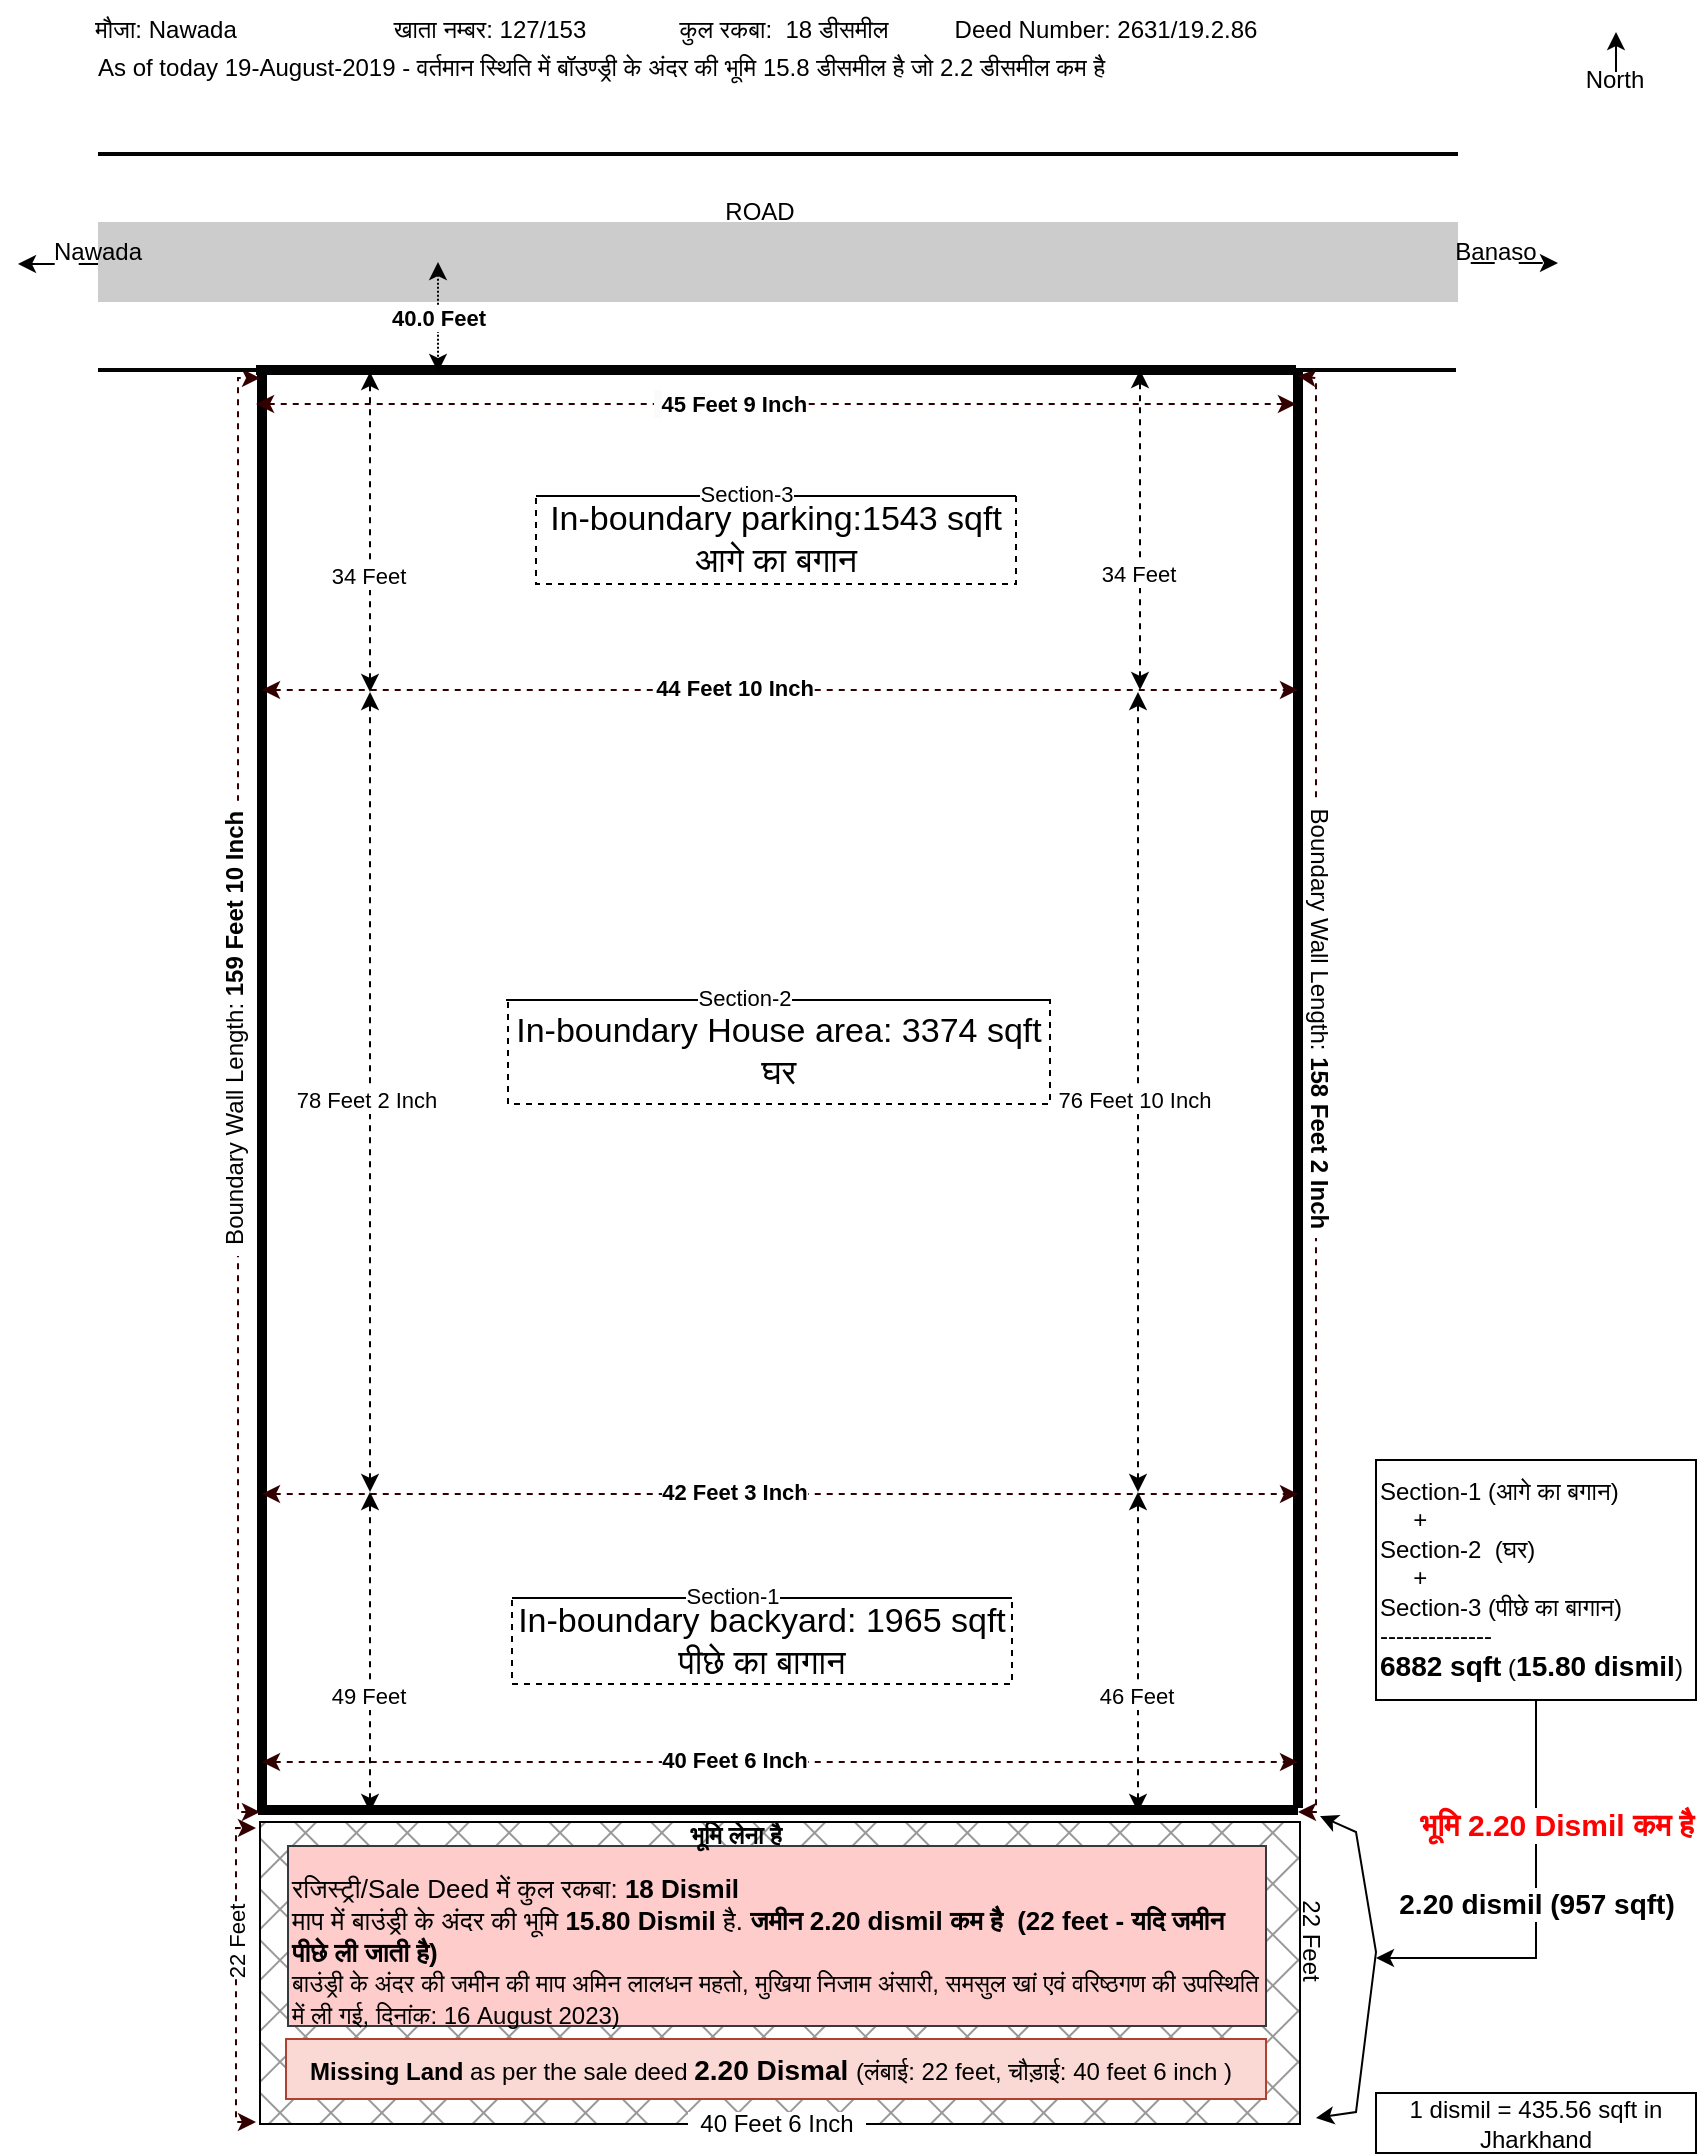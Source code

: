 <mxfile version="21.6.8" type="github">
  <diagram name="Page-1" id="Dkc9KShbpaWvhL2H0rqo">
    <mxGraphModel dx="1931" dy="680" grid="1" gridSize="10" guides="1" tooltips="1" connect="1" arrows="1" fold="1" page="1" pageScale="1" pageWidth="850" pageHeight="1100" background="none" math="0" shadow="0">
      <root>
        <mxCell id="0" />
        <mxCell id="1" parent="0" />
        <mxCell id="ZM0QrDXeXai4huBHcrrM-75" value="" style="rounded=0;whiteSpace=wrap;html=1;fillStyle=cross-hatch;fillColor=#999999;" vertex="1" parent="1">
          <mxGeometry x="122" y="919" width="520" height="151" as="geometry" />
        </mxCell>
        <mxCell id="MJouJ_tBEHJUPLvAa8a3-21" value="" style="endArrow=classic;startArrow=classic;html=1;rounded=0;dashed=1;dashPattern=12 12;strokeWidth=1;strokeColor=default;fontStyle=0;endFill=1;" parent="1" edge="1">
          <mxGeometry width="50" height="50" relative="1" as="geometry">
            <mxPoint x="1" y="140" as="sourcePoint" />
            <mxPoint x="771" y="139.5" as="targetPoint" />
          </mxGeometry>
        </mxCell>
        <mxCell id="MJouJ_tBEHJUPLvAa8a3-11" value="" style="rounded=0;whiteSpace=wrap;html=1;fillColor=#CCCCCC;strokeColor=none;gradientColor=none;dashed=1;perimeterSpacing=0;" parent="1" vertex="1">
          <mxGeometry x="41" y="119" width="680" height="40" as="geometry" />
        </mxCell>
        <mxCell id="MJouJ_tBEHJUPLvAa8a3-1" value="" style="endArrow=none;html=1;rounded=0;strokeColor=#030303;strokeWidth=2;" parent="1" edge="1">
          <mxGeometry width="50" height="50" relative="1" as="geometry">
            <mxPoint x="41" y="85" as="sourcePoint" />
            <mxPoint x="721" y="85" as="targetPoint" />
          </mxGeometry>
        </mxCell>
        <mxCell id="MJouJ_tBEHJUPLvAa8a3-2" value="" style="endArrow=none;html=1;rounded=0;strokeColor=#030303;strokeWidth=5;" parent="1" edge="1">
          <mxGeometry width="50" height="50" relative="1" as="geometry">
            <mxPoint x="120" y="193" as="sourcePoint" />
            <mxPoint x="640" y="193" as="targetPoint" />
          </mxGeometry>
        </mxCell>
        <mxCell id="MJouJ_tBEHJUPLvAa8a3-5" value="Nawada" style="text;html=1;strokeColor=none;fillColor=none;align=center;verticalAlign=middle;whiteSpace=wrap;rounded=0;fontStyle=0" parent="1" vertex="1">
          <mxGeometry x="11" y="119" width="60" height="30" as="geometry" />
        </mxCell>
        <mxCell id="MJouJ_tBEHJUPLvAa8a3-6" value="Banaso" style="text;html=1;strokeColor=none;fillColor=none;align=center;verticalAlign=middle;whiteSpace=wrap;rounded=0;fontStyle=0" parent="1" vertex="1">
          <mxGeometry x="715" y="119" width="50" height="30" as="geometry" />
        </mxCell>
        <mxCell id="MJouJ_tBEHJUPLvAa8a3-7" style="edgeStyle=orthogonalEdgeStyle;rounded=0;orthogonalLoop=1;jettySize=auto;html=1;exitX=0.5;exitY=1;exitDx=0;exitDy=0;" parent="1" edge="1">
          <mxGeometry relative="1" as="geometry">
            <mxPoint x="737" y="149" as="sourcePoint" />
            <mxPoint x="737" y="149" as="targetPoint" />
          </mxGeometry>
        </mxCell>
        <mxCell id="MJouJ_tBEHJUPLvAa8a3-10" value="ROAD" style="text;html=1;align=center;verticalAlign=middle;whiteSpace=wrap;rounded=0;fillColor=none;strokeColor=none;" parent="1" vertex="1">
          <mxGeometry x="342" y="99" width="60" height="30" as="geometry" />
        </mxCell>
        <mxCell id="MJouJ_tBEHJUPLvAa8a3-12" style="edgeStyle=orthogonalEdgeStyle;rounded=0;orthogonalLoop=1;jettySize=auto;html=1;exitX=0.5;exitY=1;exitDx=0;exitDy=0;" parent="1" source="MJouJ_tBEHJUPLvAa8a3-11" target="MJouJ_tBEHJUPLvAa8a3-11" edge="1">
          <mxGeometry relative="1" as="geometry" />
        </mxCell>
        <mxCell id="MJouJ_tBEHJUPLvAa8a3-15" value="" style="endArrow=classic;startArrow=classic;html=1;rounded=0;" parent="1" target="MJouJ_tBEHJUPLvAa8a3-11" edge="1">
          <mxGeometry width="50" height="50" relative="1" as="geometry">
            <mxPoint x="41" y="138.5" as="sourcePoint" />
            <mxPoint x="421" y="138.5" as="targetPoint" />
          </mxGeometry>
        </mxCell>
        <mxCell id="MJouJ_tBEHJUPLvAa8a3-19" value="" style="endArrow=classic;html=1;rounded=0;startArrow=classic;startFill=1;dashed=1;dashPattern=1 1;" parent="1" edge="1">
          <mxGeometry relative="1" as="geometry">
            <mxPoint x="211" y="139" as="sourcePoint" />
            <mxPoint x="211" y="194" as="targetPoint" />
          </mxGeometry>
        </mxCell>
        <mxCell id="MJouJ_tBEHJUPLvAa8a3-20" value="40.0 Feet" style="edgeLabel;resizable=0;html=1;align=center;verticalAlign=middle;fontStyle=1" parent="MJouJ_tBEHJUPLvAa8a3-19" connectable="0" vertex="1">
          <mxGeometry relative="1" as="geometry" />
        </mxCell>
        <mxCell id="MJouJ_tBEHJUPLvAa8a3-24" value="" style="endArrow=none;html=1;rounded=0;strokeWidth=5;" parent="1" edge="1">
          <mxGeometry width="50" height="50" relative="1" as="geometry">
            <mxPoint x="123" y="914" as="sourcePoint" />
            <mxPoint x="123" y="194" as="targetPoint" />
          </mxGeometry>
        </mxCell>
        <mxCell id="MJouJ_tBEHJUPLvAa8a3-25" value="" style="endArrow=none;html=1;rounded=1;strokeWidth=5;" parent="1" edge="1">
          <mxGeometry width="50" height="50" relative="1" as="geometry">
            <mxPoint x="641" y="912" as="sourcePoint" />
            <mxPoint x="641" y="192" as="targetPoint" />
          </mxGeometry>
        </mxCell>
        <mxCell id="ZM0QrDXeXai4huBHcrrM-1" value="" style="endArrow=classic;startArrow=classic;html=1;rounded=0;strokeColor=#330000;startFill=1;endFill=1;dashed=1;" edge="1" parent="1">
          <mxGeometry width="50" height="50" relative="1" as="geometry">
            <mxPoint x="120" y="210" as="sourcePoint" />
            <mxPoint x="640" y="210" as="targetPoint" />
            <Array as="points">
              <mxPoint x="140" y="210" />
              <mxPoint x="189.5" y="210" />
              <mxPoint x="249.5" y="210" />
              <mxPoint x="379.5" y="210" />
              <mxPoint x="509.5" y="210" />
              <mxPoint x="620" y="210" />
            </Array>
          </mxGeometry>
        </mxCell>
        <mxCell id="ZM0QrDXeXai4huBHcrrM-3" value="&lt;span style=&quot;border-color: var(--border-color); font-size: 12px; background-color: rgb(251, 251, 251); font-weight: normal;&quot;&gt;&amp;nbsp;&lt;/span&gt;45 Feet 9 Inch" style="edgeLabel;html=1;align=center;verticalAlign=middle;resizable=0;points=[];fontStyle=1" vertex="1" connectable="0" parent="ZM0QrDXeXai4huBHcrrM-1">
          <mxGeometry x="-0.088" y="1" relative="1" as="geometry">
            <mxPoint y="1" as="offset" />
          </mxGeometry>
        </mxCell>
        <mxCell id="ZM0QrDXeXai4huBHcrrM-4" value="" style="endArrow=classic;startArrow=classic;html=1;rounded=0;strokeColor=#330000;startFill=1;endFill=1;dashed=1;" edge="1" parent="1">
          <mxGeometry width="50" height="50" relative="1" as="geometry">
            <mxPoint x="123" y="353" as="sourcePoint" />
            <mxPoint x="641" y="353" as="targetPoint" />
          </mxGeometry>
        </mxCell>
        <mxCell id="ZM0QrDXeXai4huBHcrrM-5" value="44 Feet 10 Inch" style="edgeLabel;html=1;align=center;verticalAlign=middle;resizable=0;points=[];fontStyle=1" vertex="1" connectable="0" parent="ZM0QrDXeXai4huBHcrrM-4">
          <mxGeometry x="-0.088" y="1" relative="1" as="geometry">
            <mxPoint as="offset" />
          </mxGeometry>
        </mxCell>
        <mxCell id="ZM0QrDXeXai4huBHcrrM-6" value="" style="endArrow=classic;startArrow=classic;html=1;rounded=0;strokeColor=#330000;startFill=1;endFill=1;dashed=1;" edge="1" parent="1">
          <mxGeometry width="50" height="50" relative="1" as="geometry">
            <mxPoint x="123" y="755" as="sourcePoint" />
            <mxPoint x="641" y="755" as="targetPoint" />
          </mxGeometry>
        </mxCell>
        <mxCell id="ZM0QrDXeXai4huBHcrrM-7" value="42 Feet 3 Inch" style="edgeLabel;html=1;align=center;verticalAlign=middle;resizable=0;points=[];fontStyle=1" vertex="1" connectable="0" parent="ZM0QrDXeXai4huBHcrrM-6">
          <mxGeometry x="-0.088" y="1" relative="1" as="geometry">
            <mxPoint as="offset" />
          </mxGeometry>
        </mxCell>
        <mxCell id="ZM0QrDXeXai4huBHcrrM-8" value="" style="endArrow=classic;startArrow=classic;html=1;rounded=0;strokeColor=#330000;startFill=1;endFill=1;dashed=1;" edge="1" parent="1">
          <mxGeometry width="50" height="50" relative="1" as="geometry">
            <mxPoint x="123" y="889" as="sourcePoint" />
            <mxPoint x="641" y="889" as="targetPoint" />
          </mxGeometry>
        </mxCell>
        <mxCell id="ZM0QrDXeXai4huBHcrrM-9" value="40 Feet 6 Inch" style="edgeLabel;html=1;align=center;verticalAlign=middle;resizable=0;points=[];fontStyle=1" vertex="1" connectable="0" parent="ZM0QrDXeXai4huBHcrrM-8">
          <mxGeometry x="-0.088" y="1" relative="1" as="geometry">
            <mxPoint as="offset" />
          </mxGeometry>
        </mxCell>
        <mxCell id="ZM0QrDXeXai4huBHcrrM-10" value="" style="endArrow=none;html=1;rounded=0;strokeWidth=5;" edge="1" parent="1">
          <mxGeometry width="50" height="50" relative="1" as="geometry">
            <mxPoint x="121" y="913" as="sourcePoint" />
            <mxPoint x="641" y="913" as="targetPoint" />
          </mxGeometry>
        </mxCell>
        <mxCell id="ZM0QrDXeXai4huBHcrrM-16" value="" style="endArrow=classic;startArrow=classic;html=1;rounded=0;strokeColor=#330000;dashed=1;" edge="1" parent="1">
          <mxGeometry width="50" height="50" relative="1" as="geometry">
            <mxPoint x="122" y="914" as="sourcePoint" />
            <mxPoint x="122" y="197" as="targetPoint" />
            <Array as="points">
              <mxPoint x="111" y="914" />
              <mxPoint x="111" y="197" />
            </Array>
          </mxGeometry>
        </mxCell>
        <mxCell id="ZM0QrDXeXai4huBHcrrM-17" value="&lt;span style=&quot;font-weight: 400;&quot;&gt;Boundary&lt;/span&gt;&lt;span style=&quot;font-weight: normal;&quot;&gt;&amp;nbsp;Wall Length: &lt;/span&gt;159 Feet 10 Inch" style="text;html=1;strokeColor=none;fillColor=default;align=center;verticalAlign=middle;whiteSpace=wrap;rounded=0;rotation=-90;fontStyle=1" vertex="1" parent="1">
          <mxGeometry x="-4.08" y="518.49" width="227.62" height="7.41" as="geometry" />
        </mxCell>
        <mxCell id="ZM0QrDXeXai4huBHcrrM-18" value="" style="endArrow=classic;startArrow=classic;html=1;rounded=0;dashed=1;" edge="1" parent="1">
          <mxGeometry width="50" height="50" relative="1" as="geometry">
            <mxPoint x="177" y="354" as="sourcePoint" />
            <mxPoint x="177" y="194" as="targetPoint" />
          </mxGeometry>
        </mxCell>
        <mxCell id="ZM0QrDXeXai4huBHcrrM-20" value="34 Feet" style="edgeLabel;html=1;align=center;verticalAlign=middle;resizable=0;points=[];" vertex="1" connectable="0" parent="ZM0QrDXeXai4huBHcrrM-18">
          <mxGeometry x="-0.275" y="1" relative="1" as="geometry">
            <mxPoint as="offset" />
          </mxGeometry>
        </mxCell>
        <mxCell id="ZM0QrDXeXai4huBHcrrM-21" value="" style="endArrow=classic;startArrow=classic;html=1;rounded=0;dashed=1;" edge="1" parent="1">
          <mxGeometry width="50" height="50" relative="1" as="geometry">
            <mxPoint x="562" y="353" as="sourcePoint" />
            <mxPoint x="562" y="193" as="targetPoint" />
          </mxGeometry>
        </mxCell>
        <mxCell id="ZM0QrDXeXai4huBHcrrM-22" value="34 Feet" style="edgeLabel;html=1;align=center;verticalAlign=middle;resizable=0;points=[];" vertex="1" connectable="0" parent="ZM0QrDXeXai4huBHcrrM-21">
          <mxGeometry x="-0.275" y="1" relative="1" as="geometry">
            <mxPoint as="offset" />
          </mxGeometry>
        </mxCell>
        <mxCell id="ZM0QrDXeXai4huBHcrrM-23" value="" style="endArrow=classic;startArrow=classic;html=1;rounded=0;dashed=1;strokeColor=#000000;" edge="1" parent="1">
          <mxGeometry width="50" height="50" relative="1" as="geometry">
            <mxPoint x="177" y="754" as="sourcePoint" />
            <mxPoint x="177" y="354" as="targetPoint" />
            <Array as="points">
              <mxPoint x="177" y="464" />
            </Array>
          </mxGeometry>
        </mxCell>
        <mxCell id="ZM0QrDXeXai4huBHcrrM-24" value="78 Feet 2 Inch" style="edgeLabel;html=1;align=center;verticalAlign=middle;resizable=0;points=[];" vertex="1" connectable="0" parent="ZM0QrDXeXai4huBHcrrM-23">
          <mxGeometry x="-0.02" y="2" relative="1" as="geometry">
            <mxPoint as="offset" />
          </mxGeometry>
        </mxCell>
        <mxCell id="ZM0QrDXeXai4huBHcrrM-25" value="" style="endArrow=classic;startArrow=classic;html=1;rounded=0;dashed=1;strokeColor=#000000;" edge="1" parent="1">
          <mxGeometry width="50" height="50" relative="1" as="geometry">
            <mxPoint x="561" y="754" as="sourcePoint" />
            <mxPoint x="561" y="354" as="targetPoint" />
            <Array as="points">
              <mxPoint x="561" y="464" />
            </Array>
          </mxGeometry>
        </mxCell>
        <mxCell id="ZM0QrDXeXai4huBHcrrM-26" value="76 Feet 10 Inch" style="edgeLabel;html=1;align=center;verticalAlign=middle;resizable=0;points=[];" vertex="1" connectable="0" parent="ZM0QrDXeXai4huBHcrrM-25">
          <mxGeometry x="-0.02" y="2" relative="1" as="geometry">
            <mxPoint as="offset" />
          </mxGeometry>
        </mxCell>
        <mxCell id="ZM0QrDXeXai4huBHcrrM-27" value="" style="endArrow=classic;startArrow=classic;html=1;rounded=0;dashed=1;" edge="1" parent="1">
          <mxGeometry width="50" height="50" relative="1" as="geometry">
            <mxPoint x="177" y="914" as="sourcePoint" />
            <mxPoint x="177" y="754" as="targetPoint" />
          </mxGeometry>
        </mxCell>
        <mxCell id="ZM0QrDXeXai4huBHcrrM-28" value="49 Feet" style="edgeLabel;html=1;align=center;verticalAlign=middle;resizable=0;points=[];" vertex="1" connectable="0" parent="ZM0QrDXeXai4huBHcrrM-27">
          <mxGeometry x="-0.275" y="1" relative="1" as="geometry">
            <mxPoint as="offset" />
          </mxGeometry>
        </mxCell>
        <mxCell id="ZM0QrDXeXai4huBHcrrM-29" value="" style="endArrow=classic;startArrow=classic;html=1;rounded=0;dashed=1;" edge="1" parent="1">
          <mxGeometry width="50" height="50" relative="1" as="geometry">
            <mxPoint x="561" y="914" as="sourcePoint" />
            <mxPoint x="561" y="754" as="targetPoint" />
          </mxGeometry>
        </mxCell>
        <mxCell id="ZM0QrDXeXai4huBHcrrM-30" value="46 Feet" style="edgeLabel;html=1;align=center;verticalAlign=middle;resizable=0;points=[];" vertex="1" connectable="0" parent="ZM0QrDXeXai4huBHcrrM-29">
          <mxGeometry x="-0.275" y="1" relative="1" as="geometry">
            <mxPoint as="offset" />
          </mxGeometry>
        </mxCell>
        <mxCell id="ZM0QrDXeXai4huBHcrrM-31" value="" style="endArrow=classic;startArrow=classic;html=1;rounded=0;strokeColor=#330000;dashed=1;" edge="1" parent="1">
          <mxGeometry width="50" height="50" relative="1" as="geometry">
            <mxPoint x="641" y="914" as="sourcePoint" />
            <mxPoint x="641" y="196" as="targetPoint" />
            <Array as="points">
              <mxPoint x="650" y="914" />
              <mxPoint x="650" y="197" />
            </Array>
          </mxGeometry>
        </mxCell>
        <mxCell id="ZM0QrDXeXai4huBHcrrM-32" value="&lt;span style=&quot;font-weight: normal;&quot;&gt;Boundary Wall Length:&lt;/span&gt; 158 Feet 2 Inch" style="text;html=1;strokeColor=none;fillColor=default;align=center;verticalAlign=middle;whiteSpace=wrap;rounded=0;rotation=90;fontStyle=1" vertex="1" parent="1">
          <mxGeometry x="541.69" y="513.44" width="219.38" height="7.75" as="geometry" />
        </mxCell>
        <mxCell id="ZM0QrDXeXai4huBHcrrM-54" value="&lt;span style=&quot;background-color: initial;&quot;&gt;&lt;br&gt;रजिस्ट्री/Sale Deed में कुल रकबा: &lt;/span&gt;&lt;b style=&quot;background-color: initial;&quot;&gt;18 Dismil&lt;/b&gt;&lt;span style=&quot;background-color: initial;&quot;&gt;&amp;nbsp; &amp;nbsp; &amp;nbsp; &amp;nbsp;&lt;/span&gt;&lt;br&gt;&lt;span style=&quot;background-color: initial;&quot;&gt;माप में बाउंड्री के अंदर की भूमि&amp;nbsp;&lt;/span&gt;&lt;b style=&quot;background-color: initial;&quot;&gt;15.80&amp;nbsp;&lt;/b&gt;&lt;b style=&quot;background-color: initial;&quot;&gt;Dismil&lt;/b&gt;&lt;b style=&quot;background-color: initial;&quot;&gt;&amp;nbsp;&lt;/b&gt;&lt;span style=&quot;border-color: var(--border-color);&quot;&gt;है.&lt;/span&gt;&lt;b style=&quot;background-color: initial;&quot;&gt;&amp;nbsp;&lt;/b&gt;&lt;b&gt;जमीन 2.20 dismil कम है&amp;nbsp; (22 feet - यदि जमीन पीछे ली जाती है)&lt;/b&gt;&lt;br&gt;&lt;div style=&quot;&quot;&gt;&lt;font style=&quot;font-size: 12px;&quot;&gt;बाउंड्री के अंदर की जमीन की माप अमिन लालधन महतो,&amp;nbsp;&lt;/font&gt;&lt;font style=&quot;font-size: 12px;&quot;&gt;मुखिया निजाम अंसारी, समसुल खां एवं वरिष्ठगण की उपस्थिति में ली गई, दिनांक: 16 August 2023)&lt;/font&gt;&lt;/div&gt;" style="text;html=1;align=left;verticalAlign=middle;whiteSpace=wrap;rounded=0;strokeColor=#36393d;fillColor=#ffcccc;fontSize=13;" vertex="1" parent="1">
          <mxGeometry x="136" y="931" width="489" height="90" as="geometry" />
        </mxCell>
        <mxCell id="ZM0QrDXeXai4huBHcrrM-55" value="In-boundary parking:1543 sqft&lt;br&gt;आगे का बगान" style="text;html=1;strokeColor=default;fillColor=none;align=center;verticalAlign=middle;whiteSpace=wrap;rounded=0;strokeWidth=1;fontSize=17;labelBorderColor=none;dashed=1;" vertex="1" parent="1">
          <mxGeometry x="260" y="256" width="240" height="44" as="geometry" />
        </mxCell>
        <mxCell id="ZM0QrDXeXai4huBHcrrM-57" value="" style="endArrow=classic;html=1;rounded=0;" edge="1" parent="1">
          <mxGeometry width="50" height="50" relative="1" as="geometry">
            <mxPoint x="800" y="44" as="sourcePoint" />
            <mxPoint x="800" y="24" as="targetPoint" />
          </mxGeometry>
        </mxCell>
        <mxCell id="ZM0QrDXeXai4huBHcrrM-58" value="North" style="text;html=1;strokeColor=none;fillColor=none;align=center;verticalAlign=middle;whiteSpace=wrap;rounded=0;" vertex="1" parent="1">
          <mxGeometry x="783" y="38" width="33" height="20" as="geometry" />
        </mxCell>
        <mxCell id="ZM0QrDXeXai4huBHcrrM-60" value="In-boundary backyard: 1965 sqft&lt;br&gt;पीछे का बागान" style="text;html=1;strokeColor=default;fillColor=none;align=center;verticalAlign=middle;whiteSpace=wrap;rounded=0;strokeWidth=1;fontSize=17;labelBorderColor=none;dashed=1;" vertex="1" parent="1">
          <mxGeometry x="248" y="807" width="250" height="43" as="geometry" />
        </mxCell>
        <mxCell id="ZM0QrDXeXai4huBHcrrM-62" value="In-boundary House area: 3374 sqft&lt;br&gt;घर" style="text;html=1;strokeColor=default;fillColor=none;align=center;verticalAlign=middle;whiteSpace=wrap;rounded=0;strokeWidth=1;fontSize=17;labelBorderColor=none;dashed=1;" vertex="1" parent="1">
          <mxGeometry x="246" y="508" width="271" height="52" as="geometry" />
        </mxCell>
        <mxCell id="ZM0QrDXeXai4huBHcrrM-66" value="" style="endArrow=none;html=1;strokeColor=#030303;strokeWidth=2;curved=1;" edge="1" parent="1">
          <mxGeometry width="50" height="50" relative="1" as="geometry">
            <mxPoint x="590" y="193" as="sourcePoint" />
            <mxPoint x="720" y="193" as="targetPoint" />
          </mxGeometry>
        </mxCell>
        <mxCell id="ZM0QrDXeXai4huBHcrrM-67" value="" style="endArrow=none;html=1;rounded=0;strokeColor=#030303;strokeWidth=2;" edge="1" parent="1">
          <mxGeometry width="50" height="50" relative="1" as="geometry">
            <mxPoint x="41" y="193" as="sourcePoint" />
            <mxPoint x="131" y="193" as="targetPoint" />
          </mxGeometry>
        </mxCell>
        <mxCell id="ZM0QrDXeXai4huBHcrrM-74" value="&amp;nbsp; &amp;nbsp;&lt;b&gt;Missing Land&lt;/b&gt; as per the sale deed &lt;b&gt;&lt;font style=&quot;font-size: 14px;&quot;&gt;2.20 Dismal &lt;/font&gt;&lt;/b&gt;(लंबाई: 22 feet, चौड़ाई: 40 feet 6 inch )" style="text;whiteSpace=wrap;html=1;fillColor=#fad9d5;strokeColor=#ae4132;" vertex="1" parent="1">
          <mxGeometry x="135" y="1027.5" width="490" height="30" as="geometry" />
        </mxCell>
        <mxCell id="ZM0QrDXeXai4huBHcrrM-76" value="" style="endArrow=classic;startArrow=classic;html=1;rounded=0;entryX=1;entryY=0;entryDx=0;entryDy=0;" edge="1" parent="1">
          <mxGeometry width="50" height="50" relative="1" as="geometry">
            <mxPoint x="650" y="1067" as="sourcePoint" />
            <mxPoint x="652" y="916" as="targetPoint" />
            <Array as="points">
              <mxPoint x="670" y="1064" />
              <mxPoint x="680" y="984" />
              <mxPoint x="670" y="924" />
            </Array>
          </mxGeometry>
        </mxCell>
        <mxCell id="ZM0QrDXeXai4huBHcrrM-80" value="" style="endArrow=none;html=1;rounded=0;entryX=1;entryY=0;entryDx=0;entryDy=0;" edge="1" parent="1" target="ZM0QrDXeXai4huBHcrrM-55">
          <mxGeometry width="50" height="50" relative="1" as="geometry">
            <mxPoint x="260" y="256" as="sourcePoint" />
            <mxPoint x="320" y="236" as="targetPoint" />
          </mxGeometry>
        </mxCell>
        <mxCell id="ZM0QrDXeXai4huBHcrrM-81" value="Section-3" style="edgeLabel;html=1;align=center;verticalAlign=middle;resizable=0;points=[];" vertex="1" connectable="0" parent="ZM0QrDXeXai4huBHcrrM-80">
          <mxGeometry x="-0.125" y="1" relative="1" as="geometry">
            <mxPoint as="offset" />
          </mxGeometry>
        </mxCell>
        <mxCell id="ZM0QrDXeXai4huBHcrrM-82" value="" style="endArrow=none;html=1;rounded=0;entryX=1;entryY=0;entryDx=0;entryDy=0;" edge="1" parent="1" target="ZM0QrDXeXai4huBHcrrM-62">
          <mxGeometry width="50" height="50" relative="1" as="geometry">
            <mxPoint x="245" y="508" as="sourcePoint" />
            <mxPoint x="485" y="508" as="targetPoint" />
          </mxGeometry>
        </mxCell>
        <mxCell id="ZM0QrDXeXai4huBHcrrM-83" value="Section-2" style="edgeLabel;html=1;align=center;verticalAlign=middle;resizable=0;points=[];" vertex="1" connectable="0" parent="ZM0QrDXeXai4huBHcrrM-82">
          <mxGeometry x="-0.125" y="1" relative="1" as="geometry">
            <mxPoint as="offset" />
          </mxGeometry>
        </mxCell>
        <mxCell id="ZM0QrDXeXai4huBHcrrM-84" value="" style="endArrow=none;html=1;rounded=0;entryX=1;entryY=0;entryDx=0;entryDy=0;" edge="1" parent="1" target="ZM0QrDXeXai4huBHcrrM-60">
          <mxGeometry width="50" height="50" relative="1" as="geometry">
            <mxPoint x="249" y="807" as="sourcePoint" />
            <mxPoint x="489" y="807" as="targetPoint" />
          </mxGeometry>
        </mxCell>
        <mxCell id="ZM0QrDXeXai4huBHcrrM-85" value="Section-1" style="edgeLabel;html=1;align=center;verticalAlign=middle;resizable=0;points=[];" vertex="1" connectable="0" parent="ZM0QrDXeXai4huBHcrrM-84">
          <mxGeometry x="-0.125" y="1" relative="1" as="geometry">
            <mxPoint as="offset" />
          </mxGeometry>
        </mxCell>
        <mxCell id="ZM0QrDXeXai4huBHcrrM-89" value="" style="edgeStyle=orthogonalEdgeStyle;rounded=0;orthogonalLoop=1;jettySize=auto;html=1;" edge="1" parent="1">
          <mxGeometry relative="1" as="geometry">
            <mxPoint x="760" y="848" as="sourcePoint" />
            <mxPoint x="680" y="987" as="targetPoint" />
            <Array as="points">
              <mxPoint x="760" y="987" />
            </Array>
          </mxGeometry>
        </mxCell>
        <mxCell id="ZM0QrDXeXai4huBHcrrM-90" value="&amp;nbsp;भूमि 2.20 Dismil कम है&amp;nbsp;" style="edgeLabel;html=1;align=center;verticalAlign=middle;resizable=0;points=[];fontStyle=1;fontColor=#FF0000;fontSize=15;" vertex="1" connectable="0" parent="ZM0QrDXeXai4huBHcrrM-89">
          <mxGeometry x="-0.348" y="-1" relative="1" as="geometry">
            <mxPoint x="11" as="offset" />
          </mxGeometry>
        </mxCell>
        <mxCell id="ZM0QrDXeXai4huBHcrrM-93" value="&lt;font size=&quot;1&quot; style=&quot;&quot;&gt;&lt;b style=&quot;font-size: 14px;&quot;&gt;&amp;nbsp;2.20 dismil (957 sqft)&amp;nbsp;&lt;/b&gt;&lt;/font&gt;" style="edgeLabel;html=1;align=center;verticalAlign=middle;resizable=0;points=[];" vertex="1" connectable="0" parent="ZM0QrDXeXai4huBHcrrM-89">
          <mxGeometry x="0.02" relative="1" as="geometry">
            <mxPoint as="offset" />
          </mxGeometry>
        </mxCell>
        <mxCell id="ZM0QrDXeXai4huBHcrrM-86" value="Section-1 (आगे का बगान)&lt;br&gt;&amp;nbsp; &amp;nbsp; &amp;nbsp;+&lt;br&gt;Section-2&amp;nbsp; (घर)&lt;br&gt;&amp;nbsp; &amp;nbsp; &amp;nbsp;+&lt;br&gt;Section-3 (पीछे का बागान)&lt;br&gt;--------------&lt;br&gt;&lt;font style=&quot;font-size: 14px;&quot;&gt;&lt;b&gt;6882 sqft&lt;/b&gt;&lt;/font&gt; (&lt;b&gt;&lt;font style=&quot;font-size: 14px;&quot;&gt;15.80 dismil&lt;/font&gt;&lt;/b&gt;)" style="text;html=1;strokeColor=default;fillColor=default;align=left;verticalAlign=middle;whiteSpace=wrap;rounded=0;fontStyle=0" vertex="1" parent="1">
          <mxGeometry x="680" y="738" width="160" height="120" as="geometry" />
        </mxCell>
        <mxCell id="ZM0QrDXeXai4huBHcrrM-154" value="मौजा: Nawada" style="text;html=1;strokeColor=none;fillColor=none;align=center;verticalAlign=middle;whiteSpace=wrap;rounded=0;" vertex="1" parent="1">
          <mxGeometry x="30" y="8" width="90" height="30" as="geometry" />
        </mxCell>
        <mxCell id="ZM0QrDXeXai4huBHcrrM-155" value="खाता नम्बर: 127/153" style="text;html=1;strokeColor=none;fillColor=none;align=center;verticalAlign=middle;whiteSpace=wrap;rounded=0;" vertex="1" parent="1">
          <mxGeometry x="180" y="8" width="114" height="30" as="geometry" />
        </mxCell>
        <mxCell id="ZM0QrDXeXai4huBHcrrM-156" value="कुल रकबा:&amp;nbsp; 18 डीसमील" style="text;html=1;strokeColor=none;fillColor=none;align=center;verticalAlign=middle;whiteSpace=wrap;rounded=0;" vertex="1" parent="1">
          <mxGeometry x="328" y="8" width="112" height="30" as="geometry" />
        </mxCell>
        <mxCell id="ZM0QrDXeXai4huBHcrrM-157" value="Deed Number: 2631/19.2.86" style="text;html=1;strokeColor=none;fillColor=none;align=center;verticalAlign=middle;whiteSpace=wrap;rounded=0;" vertex="1" parent="1">
          <mxGeometry x="460" y="8" width="170" height="30" as="geometry" />
        </mxCell>
        <mxCell id="ZM0QrDXeXai4huBHcrrM-160" value="&amp;nbsp; &amp;nbsp;As of today 19-August-2019 - वर्तमान स्थिति में बॉउण्ड्री के अंदर की भूमि 15.8 डीसमील है जो 2.2 डीसमील कम है" style="text;html=1;strokeColor=none;fillColor=none;align=left;verticalAlign=middle;whiteSpace=wrap;rounded=0;" vertex="1" parent="1">
          <mxGeometry x="29" y="36" width="741" height="12" as="geometry" />
        </mxCell>
        <mxCell id="ZM0QrDXeXai4huBHcrrM-162" value="22 Feet" style="text;html=1;strokeColor=none;fillColor=none;align=center;verticalAlign=middle;whiteSpace=wrap;rounded=0;rotation=90;" vertex="1" parent="1">
          <mxGeometry x="623" y="968" width="50" height="21" as="geometry" />
        </mxCell>
        <mxCell id="ZM0QrDXeXai4huBHcrrM-167" value="&lt;b&gt;भूमि लेना है&lt;/b&gt;" style="text;html=1;strokeColor=none;fillColor=none;align=center;verticalAlign=middle;whiteSpace=wrap;rounded=0;" vertex="1" parent="1">
          <mxGeometry x="330" y="911" width="60" height="30" as="geometry" />
        </mxCell>
        <mxCell id="ZM0QrDXeXai4huBHcrrM-168" value="" style="endArrow=classic;startArrow=classic;html=1;rounded=0;strokeColor=#330000;dashed=1;" edge="1" parent="1">
          <mxGeometry width="50" height="50" relative="1" as="geometry">
            <mxPoint x="120" y="1069" as="sourcePoint" />
            <mxPoint x="120" y="922" as="targetPoint" />
            <Array as="points">
              <mxPoint x="110" y="1069" />
              <mxPoint x="110" y="922" />
            </Array>
          </mxGeometry>
        </mxCell>
        <mxCell id="ZM0QrDXeXai4huBHcrrM-170" value="22 Feet" style="edgeLabel;html=1;align=center;verticalAlign=middle;resizable=0;points=[];rotation=-90;" vertex="1" connectable="0" parent="ZM0QrDXeXai4huBHcrrM-168">
          <mxGeometry x="0.15" relative="1" as="geometry">
            <mxPoint y="-4" as="offset" />
          </mxGeometry>
        </mxCell>
        <mxCell id="ZM0QrDXeXai4huBHcrrM-163" value="40 Feet 6 Inch" style="text;html=1;strokeColor=none;fillColor=default;align=center;verticalAlign=middle;whiteSpace=wrap;rounded=0;" vertex="1" parent="1">
          <mxGeometry x="336" y="1064" width="89" height="11" as="geometry" />
        </mxCell>
        <mxCell id="ZM0QrDXeXai4huBHcrrM-171" value="1 dismil = 435.56 sqft in Jharkhand" style="text;html=1;align=center;verticalAlign=middle;whiteSpace=wrap;rounded=0;strokeColor=default;" vertex="1" parent="1">
          <mxGeometry x="680" y="1054.5" width="160" height="30" as="geometry" />
        </mxCell>
      </root>
    </mxGraphModel>
  </diagram>
</mxfile>

